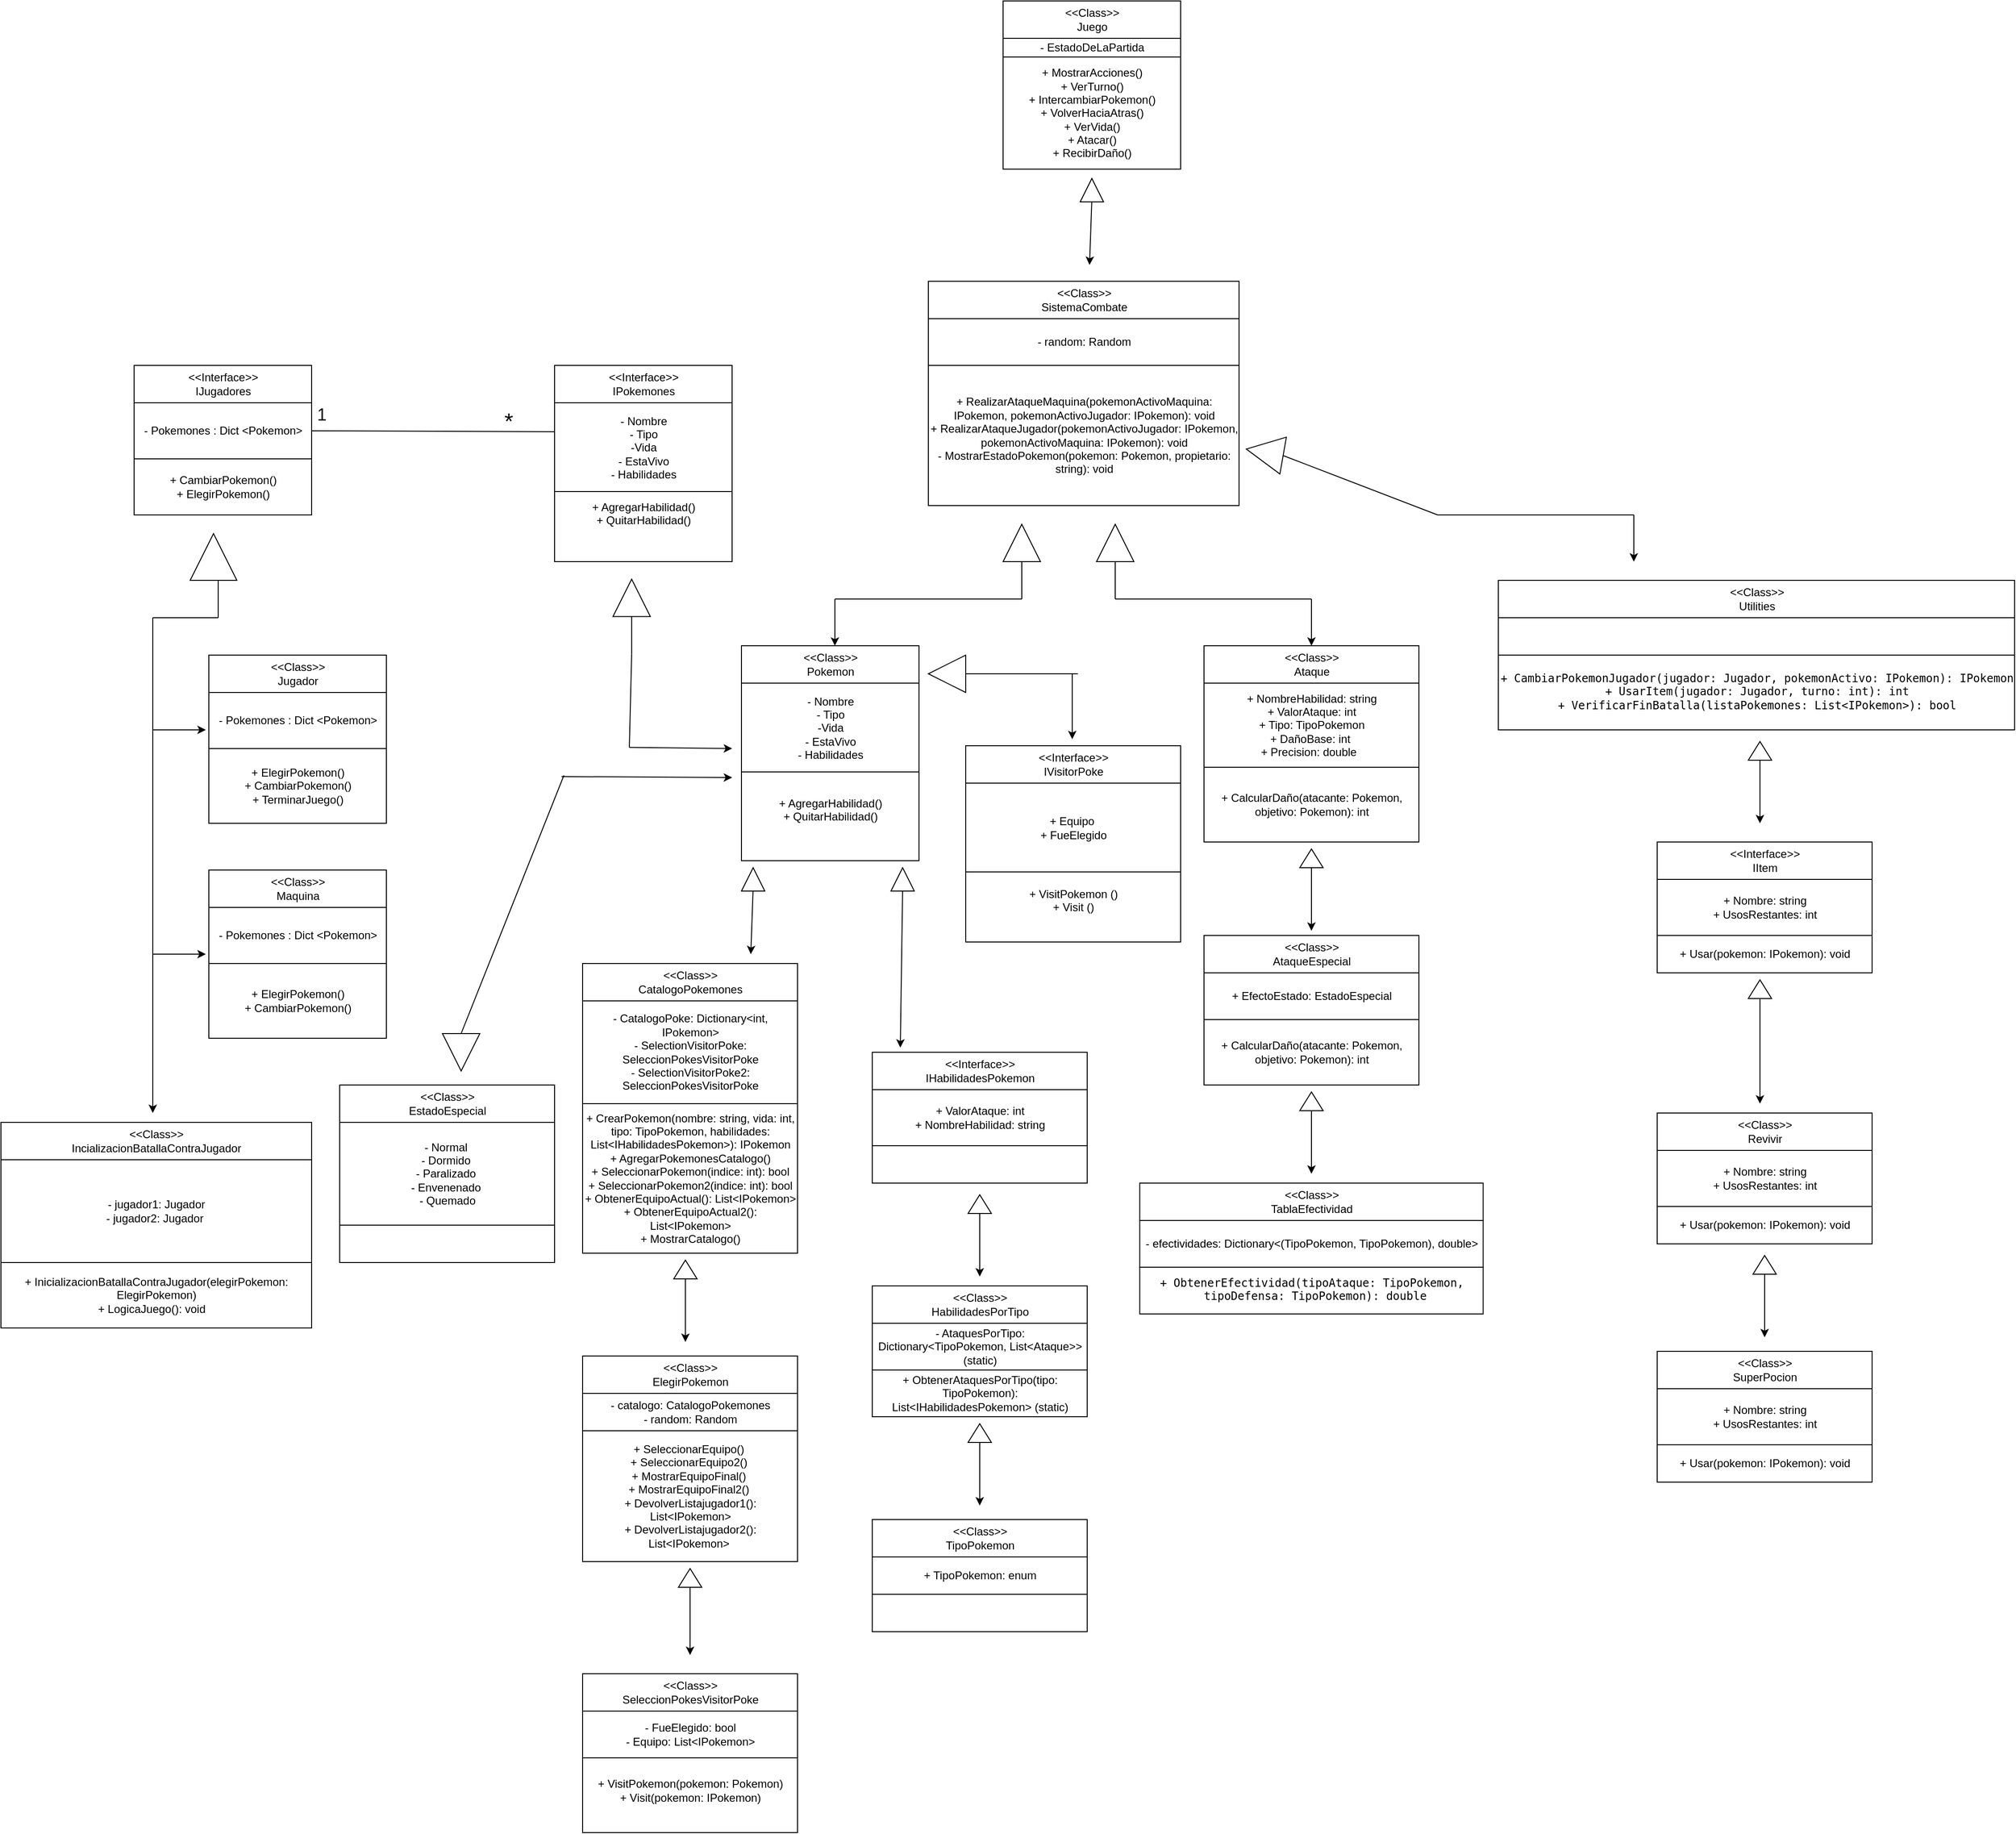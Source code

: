 <?xml version="1.0" encoding="UTF-8"?>
<mxfile version="24.9.1">
  <diagram name="Page-1" id="Z7EWYf9uJWAN5CiDdRsq">
    <mxGraphModel dx="3000" dy="322" grid="1" gridSize="10" guides="1" tooltips="1" connect="1" arrows="1" fold="1" page="1" pageScale="1" pageWidth="827" pageHeight="1169" math="0" shadow="0">
      <root>
        <mxCell id="0" />
        <mxCell id="1" parent="0" />
        <mxCell id="RMd_fidbhna89zhfizsk-1" value="&amp;lt;&amp;lt;Interface&amp;gt;&amp;gt;&lt;div&gt;IJugadores&lt;/div&gt;" style="rounded=0;whiteSpace=wrap;html=1;" vertex="1" parent="1">
          <mxGeometry x="282.5" y="1680" width="190" height="40" as="geometry" />
        </mxCell>
        <mxCell id="RMd_fidbhna89zhfizsk-2" value="&lt;div&gt;&lt;span style=&quot;background-color: initial;&quot;&gt;&lt;br&gt;&lt;/span&gt;&lt;/div&gt;&lt;div&gt;&lt;span style=&quot;background-color: initial;&quot;&gt;&lt;br&gt;&lt;/span&gt;&lt;/div&gt;&lt;div&gt;&lt;span style=&quot;background-color: initial;&quot;&gt;+ CambiarPokemon()&lt;/span&gt;&lt;br&gt;&lt;/div&gt;&lt;div&gt;&lt;div&gt;+ ElegirPokemon()&lt;/div&gt;&lt;/div&gt;&lt;div&gt;&lt;div&gt;&lt;br&gt;&lt;/div&gt;&lt;/div&gt;&lt;div&gt;&lt;br&gt;&lt;/div&gt;" style="rounded=0;whiteSpace=wrap;html=1;" vertex="1" parent="1">
          <mxGeometry x="282.5" y="1780" width="190" height="60" as="geometry" />
        </mxCell>
        <mxCell id="RMd_fidbhna89zhfizsk-3" value="- Pokemones : Dict &amp;lt;Pokemon&amp;gt;" style="rounded=0;whiteSpace=wrap;html=1;" vertex="1" parent="1">
          <mxGeometry x="282.5" y="1720" width="190" height="60" as="geometry" />
        </mxCell>
        <mxCell id="RMd_fidbhna89zhfizsk-4" value="&amp;lt;&amp;lt;Class&amp;gt;&amp;gt;&lt;div&gt;Jugador&lt;/div&gt;" style="rounded=0;whiteSpace=wrap;html=1;" vertex="1" parent="1">
          <mxGeometry x="362.5" y="1990" width="190" height="40" as="geometry" />
        </mxCell>
        <mxCell id="RMd_fidbhna89zhfizsk-5" value="&lt;div&gt;+ ElegirPokemon()&lt;/div&gt;&lt;div&gt;+ CambiarPokemon()&lt;/div&gt;&lt;div&gt;&lt;span style=&quot;background-color: initial;&quot;&gt;+ TerminarJuego()&lt;/span&gt;&lt;br&gt;&lt;/div&gt;" style="rounded=0;whiteSpace=wrap;html=1;" vertex="1" parent="1">
          <mxGeometry x="362.5" y="2090" width="190" height="80" as="geometry" />
        </mxCell>
        <mxCell id="RMd_fidbhna89zhfizsk-6" value="- Pokemones : Dict &amp;lt;Pokemon&amp;gt;" style="rounded=0;whiteSpace=wrap;html=1;" vertex="1" parent="1">
          <mxGeometry x="362.5" y="2030" width="190" height="60" as="geometry" />
        </mxCell>
        <mxCell id="RMd_fidbhna89zhfizsk-7" value="&amp;lt;&amp;lt;Class&amp;gt;&amp;gt;&lt;div&gt;Maquina&lt;/div&gt;" style="rounded=0;whiteSpace=wrap;html=1;" vertex="1" parent="1">
          <mxGeometry x="362.5" y="2220" width="190" height="40" as="geometry" />
        </mxCell>
        <mxCell id="RMd_fidbhna89zhfizsk-8" value="&lt;div&gt;+ ElegirPokemon()&lt;/div&gt;&lt;div&gt;+ CambiarPokemon()&lt;/div&gt;" style="rounded=0;whiteSpace=wrap;html=1;" vertex="1" parent="1">
          <mxGeometry x="362.5" y="2320" width="190" height="80" as="geometry" />
        </mxCell>
        <mxCell id="RMd_fidbhna89zhfizsk-9" value="- Pokemones : Dict &amp;lt;Pokemon&amp;gt;" style="rounded=0;whiteSpace=wrap;html=1;" vertex="1" parent="1">
          <mxGeometry x="362.5" y="2260" width="190" height="60" as="geometry" />
        </mxCell>
        <mxCell id="RMd_fidbhna89zhfizsk-10" value="" style="triangle;whiteSpace=wrap;html=1;rotation=-90;" vertex="1" parent="1">
          <mxGeometry x="342.5" y="1860" width="50" height="50" as="geometry" />
        </mxCell>
        <mxCell id="RMd_fidbhna89zhfizsk-11" value="" style="endArrow=none;html=1;rounded=0;" edge="1" parent="1">
          <mxGeometry width="50" height="50" relative="1" as="geometry">
            <mxPoint x="372.5" y="1950" as="sourcePoint" />
            <mxPoint x="372.5" y="1910" as="targetPoint" />
          </mxGeometry>
        </mxCell>
        <mxCell id="RMd_fidbhna89zhfizsk-12" value="" style="endArrow=none;html=1;rounded=0;" edge="1" parent="1">
          <mxGeometry width="50" height="50" relative="1" as="geometry">
            <mxPoint x="302.5" y="1950" as="sourcePoint" />
            <mxPoint x="372.5" y="1950" as="targetPoint" />
          </mxGeometry>
        </mxCell>
        <mxCell id="RMd_fidbhna89zhfizsk-13" value="" style="endArrow=none;html=1;rounded=0;" edge="1" parent="1">
          <mxGeometry width="50" height="50" relative="1" as="geometry">
            <mxPoint x="302.5" y="2470" as="sourcePoint" />
            <mxPoint x="302.5" y="1950" as="targetPoint" />
          </mxGeometry>
        </mxCell>
        <mxCell id="RMd_fidbhna89zhfizsk-14" value="" style="endArrow=classic;html=1;rounded=0;entryX=-0.017;entryY=0.89;entryDx=0;entryDy=0;entryPerimeter=0;" edge="1" parent="1">
          <mxGeometry width="50" height="50" relative="1" as="geometry">
            <mxPoint x="302.5" y="2310" as="sourcePoint" />
            <mxPoint x="359.27" y="2310" as="targetPoint" />
          </mxGeometry>
        </mxCell>
        <mxCell id="RMd_fidbhna89zhfizsk-15" value="" style="endArrow=classic;html=1;rounded=0;entryX=-0.017;entryY=0.89;entryDx=0;entryDy=0;entryPerimeter=0;" edge="1" parent="1">
          <mxGeometry width="50" height="50" relative="1" as="geometry">
            <mxPoint x="302.5" y="2070" as="sourcePoint" />
            <mxPoint x="359.27" y="2070" as="targetPoint" />
          </mxGeometry>
        </mxCell>
        <mxCell id="RMd_fidbhna89zhfizsk-16" style="edgeStyle=orthogonalEdgeStyle;rounded=0;orthogonalLoop=1;jettySize=auto;html=1;exitX=0.5;exitY=1;exitDx=0;exitDy=0;" edge="1" parent="1" source="RMd_fidbhna89zhfizsk-2" target="RMd_fidbhna89zhfizsk-2">
          <mxGeometry relative="1" as="geometry" />
        </mxCell>
        <mxCell id="RMd_fidbhna89zhfizsk-17" value="&amp;lt;&amp;lt;Interface&amp;gt;&amp;gt;&lt;div&gt;IPokemones&lt;/div&gt;" style="rounded=0;whiteSpace=wrap;html=1;" vertex="1" parent="1">
          <mxGeometry x="732.5" y="1680" width="190" height="40" as="geometry" />
        </mxCell>
        <mxCell id="RMd_fidbhna89zhfizsk-18" value="&lt;div&gt;+ AgregarHabilidad()&lt;/div&gt;&lt;div&gt;+ QuitarHabilidad()&lt;/div&gt;&lt;div&gt;&lt;br&gt;&lt;/div&gt;&lt;div&gt;&lt;br&gt;&lt;/div&gt;" style="rounded=0;whiteSpace=wrap;html=1;" vertex="1" parent="1">
          <mxGeometry x="732.5" y="1815" width="190" height="75" as="geometry" />
        </mxCell>
        <mxCell id="RMd_fidbhna89zhfizsk-19" value="- Nombre&lt;div&gt;- Tipo&lt;/div&gt;&lt;div&gt;-Vida&lt;/div&gt;&lt;div&gt;- EstaVivo&lt;/div&gt;&lt;div&gt;- Habilidades&lt;/div&gt;" style="rounded=0;whiteSpace=wrap;html=1;" vertex="1" parent="1">
          <mxGeometry x="732.5" y="1720" width="190" height="95" as="geometry" />
        </mxCell>
        <mxCell id="RMd_fidbhna89zhfizsk-21" value="" style="endArrow=none;html=1;rounded=0;exitX=1;exitY=0.5;exitDx=0;exitDy=0;entryX=0;entryY=0.326;entryDx=0;entryDy=0;entryPerimeter=0;" edge="1" parent="1" source="RMd_fidbhna89zhfizsk-3" target="RMd_fidbhna89zhfizsk-19">
          <mxGeometry width="50" height="50" relative="1" as="geometry">
            <mxPoint x="492.5" y="1749.5" as="sourcePoint" />
            <mxPoint x="692.5" y="1749.5" as="targetPoint" />
          </mxGeometry>
        </mxCell>
        <mxCell id="RMd_fidbhna89zhfizsk-22" value="&lt;font style=&quot;font-size: 18px;&quot;&gt;1&lt;/font&gt;" style="text;html=1;align=center;verticalAlign=middle;resizable=0;points=[];autosize=1;strokeColor=none;fillColor=none;" vertex="1" parent="1">
          <mxGeometry x="467.5" y="1713" width="30" height="40" as="geometry" />
        </mxCell>
        <mxCell id="RMd_fidbhna89zhfizsk-23" value="&lt;font style=&quot;font-size: 24px;&quot;&gt;*&lt;/font&gt;" style="text;html=1;align=center;verticalAlign=middle;resizable=0;points=[];autosize=1;strokeColor=none;fillColor=none;" vertex="1" parent="1">
          <mxGeometry x="667.5" y="1720" width="30" height="40" as="geometry" />
        </mxCell>
        <mxCell id="RMd_fidbhna89zhfizsk-29" value="&amp;lt;&amp;lt;Class&amp;gt;&amp;gt;&lt;div&gt;Pokemon&lt;/div&gt;" style="rounded=0;whiteSpace=wrap;html=1;" vertex="1" parent="1">
          <mxGeometry x="932.5" y="1980" width="190" height="40" as="geometry" />
        </mxCell>
        <mxCell id="RMd_fidbhna89zhfizsk-30" value="&lt;div&gt;+ AgregarHabilidad()&lt;/div&gt;&lt;div&gt;+ QuitarHabilidad()&lt;/div&gt;&lt;div&gt;&lt;br&gt;&lt;/div&gt;" style="rounded=0;whiteSpace=wrap;html=1;" vertex="1" parent="1">
          <mxGeometry x="932.5" y="2115" width="190" height="95" as="geometry" />
        </mxCell>
        <mxCell id="RMd_fidbhna89zhfizsk-31" value="- Nombre&lt;div&gt;- Tipo&lt;/div&gt;&lt;div&gt;-Vida&lt;/div&gt;&lt;div&gt;- EstaVivo&lt;/div&gt;&lt;div&gt;- Habilidades&lt;/div&gt;" style="rounded=0;whiteSpace=wrap;html=1;" vertex="1" parent="1">
          <mxGeometry x="932.5" y="2020" width="190" height="95" as="geometry" />
        </mxCell>
        <mxCell id="RMd_fidbhna89zhfizsk-32" style="edgeStyle=orthogonalEdgeStyle;rounded=0;orthogonalLoop=1;jettySize=auto;html=1;exitX=0.5;exitY=1;exitDx=0;exitDy=0;" edge="1" parent="1" source="RMd_fidbhna89zhfizsk-30" target="RMd_fidbhna89zhfizsk-30">
          <mxGeometry relative="1" as="geometry" />
        </mxCell>
        <mxCell id="RMd_fidbhna89zhfizsk-34" value="&amp;lt;&amp;lt;Interface&amp;gt;&amp;gt;&lt;div&gt;IVisitorPoke&lt;/div&gt;" style="rounded=0;whiteSpace=wrap;html=1;" vertex="1" parent="1">
          <mxGeometry x="1172.5" y="2087" width="230" height="40" as="geometry" />
        </mxCell>
        <mxCell id="RMd_fidbhna89zhfizsk-35" value="&lt;div&gt;&lt;span style=&quot;background-color: initial;&quot;&gt;+ VisitPokemon ()&lt;/span&gt;&lt;/div&gt;&lt;div&gt;+ Visit ()&lt;/div&gt;&lt;div&gt;&lt;br&gt;&lt;/div&gt;" style="rounded=0;whiteSpace=wrap;html=1;" vertex="1" parent="1">
          <mxGeometry x="1172.5" y="2222" width="230" height="75" as="geometry" />
        </mxCell>
        <mxCell id="RMd_fidbhna89zhfizsk-36" value="&lt;span class=&quot;hljs-addition&quot;&gt;+ Equipo&lt;/span&gt;&amp;nbsp;&lt;div&gt;&lt;span class=&quot;hljs-addition&quot;&gt;+ FueElegido&lt;/span&gt;&lt;/div&gt;" style="rounded=0;whiteSpace=wrap;html=1;" vertex="1" parent="1">
          <mxGeometry x="1172.5" y="2127" width="230" height="95" as="geometry" />
        </mxCell>
        <mxCell id="RMd_fidbhna89zhfizsk-37" style="edgeStyle=orthogonalEdgeStyle;rounded=0;orthogonalLoop=1;jettySize=auto;html=1;exitX=0.5;exitY=1;exitDx=0;exitDy=0;" edge="1" parent="1" source="RMd_fidbhna89zhfizsk-35" target="RMd_fidbhna89zhfizsk-35">
          <mxGeometry relative="1" as="geometry" />
        </mxCell>
        <mxCell id="RMd_fidbhna89zhfizsk-38" value="&amp;lt;&amp;lt;Class&amp;gt;&amp;gt;&lt;div&gt;Juego&lt;/div&gt;" style="rounded=0;whiteSpace=wrap;html=1;" vertex="1" parent="1">
          <mxGeometry x="1212.5" y="1290" width="190" height="40" as="geometry" />
        </mxCell>
        <mxCell id="RMd_fidbhna89zhfizsk-39" value="&lt;div&gt;&lt;br&gt;&lt;/div&gt;&lt;div&gt;&lt;span style=&quot;background-color: initial;&quot;&gt;&lt;br&gt;&lt;/span&gt;&lt;/div&gt;&lt;div&gt;&lt;span style=&quot;background-color: initial;&quot;&gt;+ MostrarAcciones()&lt;/span&gt;&lt;br&gt;&lt;/div&gt;&lt;div&gt;+ VerTurno()&lt;/div&gt;&lt;div&gt;+ IntercambiarPokemon()&lt;/div&gt;&lt;div&gt;+ VolverHaciaAtras()&lt;/div&gt;&lt;div&gt;&lt;div&gt;+ VerVida()&lt;/div&gt;&lt;div&gt;+ Atacar()&lt;/div&gt;&lt;div&gt;+ RecibirDaño()&lt;/div&gt;&lt;/div&gt;&lt;div&gt;&lt;br&gt;&lt;/div&gt;&lt;div&gt;&lt;br&gt;&lt;/div&gt;" style="rounded=0;whiteSpace=wrap;html=1;" vertex="1" parent="1">
          <mxGeometry x="1212.5" y="1350" width="190" height="120" as="geometry" />
        </mxCell>
        <mxCell id="RMd_fidbhna89zhfizsk-40" value="- EstadoDeLaPartida" style="rounded=0;whiteSpace=wrap;html=1;" vertex="1" parent="1">
          <mxGeometry x="1212.5" y="1330" width="190" height="20" as="geometry" />
        </mxCell>
        <mxCell id="RMd_fidbhna89zhfizsk-42" value="&amp;lt;&amp;lt;Class&amp;gt;&amp;gt;&lt;div&gt;Ataque&lt;/div&gt;" style="rounded=0;whiteSpace=wrap;html=1;" vertex="1" parent="1">
          <mxGeometry x="1427.5" y="1980" width="230" height="40" as="geometry" />
        </mxCell>
        <mxCell id="RMd_fidbhna89zhfizsk-43" value="+ CalcularDaño(atacante: Pokemon, objetivo: Pokemon): int" style="rounded=0;whiteSpace=wrap;html=1;" vertex="1" parent="1">
          <mxGeometry x="1427.5" y="2110" width="230" height="80" as="geometry" />
        </mxCell>
        <mxCell id="RMd_fidbhna89zhfizsk-44" value="&lt;div&gt;+ NombreHabilidad: string&lt;/div&gt;&lt;div&gt;+ ValorAtaque: int&lt;/div&gt;&lt;div&gt;+ Tipo: TipoPokemon&lt;/div&gt;&lt;div&gt;+ DañoBase: int&amp;nbsp;&lt;/div&gt;&lt;div&gt;+ Precision: double&lt;span style=&quot;background-color: initial;&quot;&gt;&amp;nbsp;&amp;nbsp;&lt;/span&gt;&lt;/div&gt;" style="rounded=0;whiteSpace=wrap;html=1;" vertex="1" parent="1">
          <mxGeometry x="1427.5" y="2020" width="230" height="90" as="geometry" />
        </mxCell>
        <mxCell id="RMd_fidbhna89zhfizsk-45" value="&amp;lt;&amp;lt;Class&amp;gt;&amp;gt;&lt;div&gt;AtaqueEspecial&lt;/div&gt;" style="rounded=0;whiteSpace=wrap;html=1;" vertex="1" parent="1">
          <mxGeometry x="1427.5" y="2290" width="230" height="40" as="geometry" />
        </mxCell>
        <mxCell id="RMd_fidbhna89zhfizsk-46" value="+ CalcularDaño(atacante: Pokemon, objetivo: Pokemon): int" style="rounded=0;whiteSpace=wrap;html=1;" vertex="1" parent="1">
          <mxGeometry x="1427.5" y="2380" width="230" height="70" as="geometry" />
        </mxCell>
        <mxCell id="RMd_fidbhna89zhfizsk-47" value="+ EfectoEstado: EstadoEspecial" style="rounded=0;whiteSpace=wrap;html=1;" vertex="1" parent="1">
          <mxGeometry x="1427.5" y="2330" width="230" height="50" as="geometry" />
        </mxCell>
        <mxCell id="RMd_fidbhna89zhfizsk-48" value="&amp;lt;&amp;lt;Class&amp;gt;&amp;gt;&lt;div&gt;EstadoEspecial&lt;/div&gt;" style="rounded=0;whiteSpace=wrap;html=1;" vertex="1" parent="1">
          <mxGeometry x="502.5" y="2450" width="230" height="40" as="geometry" />
        </mxCell>
        <mxCell id="RMd_fidbhna89zhfizsk-49" value="" style="rounded=0;whiteSpace=wrap;html=1;" vertex="1" parent="1">
          <mxGeometry x="502.5" y="2600" width="230" height="40" as="geometry" />
        </mxCell>
        <mxCell id="RMd_fidbhna89zhfizsk-50" value="&lt;span class=&quot;hljs-deletion&quot;&gt;- Normal&lt;/span&gt;&amp;nbsp;&lt;div&gt;&lt;span class=&quot;hljs-deletion&quot;&gt;- Dormido&lt;/span&gt;&amp;nbsp;&lt;/div&gt;&lt;div&gt;&lt;span class=&quot;hljs-deletion&quot;&gt;- Paralizado&lt;/span&gt;&amp;nbsp;&lt;/div&gt;&lt;div&gt;&lt;span class=&quot;hljs-deletion&quot;&gt;- Envenenado&lt;/span&gt;&amp;nbsp;&lt;/div&gt;&lt;div&gt;&lt;span class=&quot;hljs-deletion&quot;&gt;- Quemado&lt;/span&gt;&lt;/div&gt;" style="rounded=0;whiteSpace=wrap;html=1;" vertex="1" parent="1">
          <mxGeometry x="502.5" y="2490" width="230" height="110" as="geometry" />
        </mxCell>
        <mxCell id="RMd_fidbhna89zhfizsk-51" value="&amp;lt;&amp;lt;Class&amp;gt;&amp;gt;&lt;div&gt;IncializacionBatallaContraJugador&lt;/div&gt;" style="rounded=0;whiteSpace=wrap;html=1;" vertex="1" parent="1">
          <mxGeometry x="140" y="2490" width="332.5" height="40" as="geometry" />
        </mxCell>
        <mxCell id="RMd_fidbhna89zhfizsk-52" value="+ InicializacionBatallaContraJugador(elegirPokemon: ElegirPokemon)&lt;div&gt;+ LogicaJuego(): void&amp;nbsp; &amp;nbsp;&lt;/div&gt;" style="rounded=0;whiteSpace=wrap;html=1;" vertex="1" parent="1">
          <mxGeometry x="140" y="2640" width="332.5" height="70" as="geometry" />
        </mxCell>
        <mxCell id="RMd_fidbhna89zhfizsk-53" value=" - jugador1: Jugador  &lt;div&gt;&amp;nbsp;- jugador2: Jugador&amp;nbsp;&amp;nbsp;&lt;/div&gt;" style="rounded=0;whiteSpace=wrap;html=1;" vertex="1" parent="1">
          <mxGeometry x="140" y="2530" width="332.5" height="110" as="geometry" />
        </mxCell>
        <mxCell id="RMd_fidbhna89zhfizsk-54" value="&amp;lt;&amp;lt;Class&amp;gt;&amp;gt;&lt;div&gt;SistemaCombate&lt;/div&gt;" style="rounded=0;whiteSpace=wrap;html=1;" vertex="1" parent="1">
          <mxGeometry x="1132.5" y="1590" width="332.5" height="40" as="geometry" />
        </mxCell>
        <mxCell id="RMd_fidbhna89zhfizsk-55" value="+ RealizarAtaqueMaquina(pokemonActivoMaquina: IPokemon, pokemonActivoJugador: IPokemon): void&lt;div&gt;+ RealizarAtaqueJugador(pokemonActivoJugador: IPokemon, pokemonActivoMaquina: IPokemon): void&lt;/div&gt;&lt;div&gt;- MostrarEstadoPokemon(pokemon: Pokemon, propietario: string): void&lt;/div&gt;" style="rounded=0;whiteSpace=wrap;html=1;" vertex="1" parent="1">
          <mxGeometry x="1132.5" y="1680" width="332.5" height="150" as="geometry" />
        </mxCell>
        <mxCell id="RMd_fidbhna89zhfizsk-56" value="- random: Random " style="rounded=0;whiteSpace=wrap;html=1;" vertex="1" parent="1">
          <mxGeometry x="1132.5" y="1630" width="332.5" height="50" as="geometry" />
        </mxCell>
        <mxCell id="RMd_fidbhna89zhfizsk-57" value="&amp;lt;&amp;lt;Class&amp;gt;&amp;gt;&lt;div&gt;TablaEfectividad&lt;/div&gt;" style="rounded=0;whiteSpace=wrap;html=1;" vertex="1" parent="1">
          <mxGeometry x="1358.75" y="2555" width="367.5" height="40" as="geometry" />
        </mxCell>
        <mxCell id="RMd_fidbhna89zhfizsk-58" value="&lt;pre class=&quot;!overflow-visible&quot;&gt;&lt;div class=&quot;contain-inline-size rounded-md border-[0.5px] border-token-border-medium relative bg-token-sidebar-surface-primary dark:bg-gray-950&quot;&gt;&lt;div dir=&quot;ltr&quot; class=&quot;overflow-y-auto p-4&quot;&gt;&lt;code class=&quot;!whitespace-pre hljs language-diff&quot;&gt;&lt;span class=&quot;hljs-addition&quot;&gt;+ ObtenerEfectividad(tipoAtaque: TipoPokemon,&lt;/span&gt;&lt;/code&gt;&lt;/div&gt;&lt;div dir=&quot;ltr&quot; class=&quot;overflow-y-auto p-4&quot;&gt;&lt;code class=&quot;!whitespace-pre hljs language-diff&quot;&gt;&lt;span class=&quot;hljs-addition&quot;&gt; tipoDefensa: TipoPokemon): double&lt;/span&gt;&lt;br&gt;&lt;/code&gt;&lt;/div&gt;&lt;/div&gt;&lt;/pre&gt;&lt;h3&gt;&lt;/h3&gt;" style="rounded=0;whiteSpace=wrap;html=1;" vertex="1" parent="1">
          <mxGeometry x="1358.75" y="2645" width="367.5" height="50" as="geometry" />
        </mxCell>
        <mxCell id="RMd_fidbhna89zhfizsk-59" value="&lt;span class=&quot;hljs-deletion&quot;&gt;- efectividades: Dictionary&amp;lt;(TipoPokemon, TipoPokemon), double&amp;gt;&lt;/span&gt;" style="rounded=0;whiteSpace=wrap;html=1;" vertex="1" parent="1">
          <mxGeometry x="1358.75" y="2595" width="367.5" height="50" as="geometry" />
        </mxCell>
        <mxCell id="RMd_fidbhna89zhfizsk-60" value="&amp;lt;&amp;lt;Class&amp;gt;&amp;gt;&lt;div&gt;Utilities&lt;/div&gt;" style="rounded=0;whiteSpace=wrap;html=1;" vertex="1" parent="1">
          <mxGeometry x="1742.5" y="1910" width="552.5" height="40" as="geometry" />
        </mxCell>
        <mxCell id="RMd_fidbhna89zhfizsk-61" value="&lt;pre class=&quot;!overflow-visible&quot;&gt;&lt;div class=&quot;contain-inline-size rounded-md border-[0.5px] border-token-border-medium relative bg-token-sidebar-surface-primary dark:bg-gray-950&quot;&gt;&lt;div dir=&quot;ltr&quot; class=&quot;overflow-y-auto p-4&quot;&gt;+ CambiarPokemonJugador(jugador: Jugador, pokemonActivo: IPokemon): IPokemon&lt;/div&gt;&lt;div dir=&quot;ltr&quot; class=&quot;overflow-y-auto p-4&quot;&gt;+ UsarItem(jugador: Jugador, turno: int): int&lt;/div&gt;&lt;div dir=&quot;ltr&quot; class=&quot;overflow-y-auto p-4&quot;&gt;+ VerificarFinBatalla(listaPokemones: List&amp;lt;IPokemon&amp;gt;): bool&lt;/div&gt;&lt;/div&gt;&lt;/pre&gt;&lt;h3&gt;&lt;/h3&gt;" style="rounded=0;whiteSpace=wrap;html=1;" vertex="1" parent="1">
          <mxGeometry x="1742.5" y="1990" width="552.5" height="80" as="geometry" />
        </mxCell>
        <mxCell id="RMd_fidbhna89zhfizsk-62" value="" style="rounded=0;whiteSpace=wrap;html=1;" vertex="1" parent="1">
          <mxGeometry x="1742.5" y="1950" width="552.5" height="40" as="geometry" />
        </mxCell>
        <mxCell id="RMd_fidbhna89zhfizsk-64" value="&amp;lt;&amp;lt;Interface&amp;gt;&amp;gt;&lt;div&gt;IItem&lt;/div&gt;" style="rounded=0;whiteSpace=wrap;html=1;" vertex="1" parent="1">
          <mxGeometry x="1912.5" y="2190" width="230" height="40" as="geometry" />
        </mxCell>
        <mxCell id="RMd_fidbhna89zhfizsk-65" value="+ Usar(pokemon: IPokemon): void" style="rounded=0;whiteSpace=wrap;html=1;" vertex="1" parent="1">
          <mxGeometry x="1912.5" y="2290" width="230" height="40" as="geometry" />
        </mxCell>
        <mxCell id="RMd_fidbhna89zhfizsk-66" value="&lt;div&gt;&lt;span class=&quot;hljs-addition&quot;&gt;+ Nombre: string&lt;/span&gt;&lt;/div&gt;&lt;div&gt;&lt;span class=&quot;hljs-addition&quot;&gt;+ UsosRestantes: int&lt;/span&gt;&lt;/div&gt;" style="rounded=0;whiteSpace=wrap;html=1;" vertex="1" parent="1">
          <mxGeometry x="1912.5" y="2230" width="230" height="60" as="geometry" />
        </mxCell>
        <mxCell id="RMd_fidbhna89zhfizsk-67" value="&amp;lt;&amp;lt;Class&amp;gt;&amp;gt;&lt;div&gt;Revivir&lt;/div&gt;" style="rounded=0;whiteSpace=wrap;html=1;" vertex="1" parent="1">
          <mxGeometry x="1912.5" y="2480" width="230" height="40" as="geometry" />
        </mxCell>
        <mxCell id="RMd_fidbhna89zhfizsk-68" value="+ Usar(pokemon: IPokemon): void" style="rounded=0;whiteSpace=wrap;html=1;" vertex="1" parent="1">
          <mxGeometry x="1912.5" y="2580" width="230" height="40" as="geometry" />
        </mxCell>
        <mxCell id="RMd_fidbhna89zhfizsk-69" value="&lt;div&gt;&lt;span class=&quot;hljs-addition&quot;&gt;+ Nombre: string&lt;/span&gt;&lt;/div&gt;&lt;div&gt;&lt;span class=&quot;hljs-addition&quot;&gt;+ UsosRestantes: int&lt;/span&gt;&lt;/div&gt;" style="rounded=0;whiteSpace=wrap;html=1;" vertex="1" parent="1">
          <mxGeometry x="1912.5" y="2520" width="230" height="60" as="geometry" />
        </mxCell>
        <mxCell id="RMd_fidbhna89zhfizsk-70" value="&amp;lt;&amp;lt;Class&amp;gt;&amp;gt;&lt;div&gt;SuperPocion&lt;br/&gt;&lt;/div&gt;" style="rounded=0;whiteSpace=wrap;html=1;" vertex="1" parent="1">
          <mxGeometry x="1912.5" y="2735" width="230" height="40" as="geometry" />
        </mxCell>
        <mxCell id="RMd_fidbhna89zhfizsk-71" value="+ Usar(pokemon: IPokemon): void" style="rounded=0;whiteSpace=wrap;html=1;" vertex="1" parent="1">
          <mxGeometry x="1912.5" y="2835" width="230" height="40" as="geometry" />
        </mxCell>
        <mxCell id="RMd_fidbhna89zhfizsk-72" value="&lt;div&gt;&lt;span class=&quot;hljs-addition&quot;&gt;+ Nombre: string&lt;/span&gt;&lt;/div&gt;&lt;div&gt;&lt;span class=&quot;hljs-addition&quot;&gt;+ UsosRestantes: int&lt;/span&gt;&lt;/div&gt;" style="rounded=0;whiteSpace=wrap;html=1;" vertex="1" parent="1">
          <mxGeometry x="1912.5" y="2775" width="230" height="60" as="geometry" />
        </mxCell>
        <mxCell id="RMd_fidbhna89zhfizsk-74" value="&amp;lt;&amp;lt;Interface&amp;gt;&amp;gt;&lt;div&gt;IHabilidadesPokemon&lt;/div&gt;" style="rounded=0;whiteSpace=wrap;html=1;" vertex="1" parent="1">
          <mxGeometry x="1072.5" y="2415" width="230" height="40" as="geometry" />
        </mxCell>
        <mxCell id="RMd_fidbhna89zhfizsk-75" value="" style="rounded=0;whiteSpace=wrap;html=1;" vertex="1" parent="1">
          <mxGeometry x="1072.5" y="2515" width="230" height="40" as="geometry" />
        </mxCell>
        <mxCell id="RMd_fidbhna89zhfizsk-76" value="&lt;div&gt;&lt;span class=&quot;hljs-addition&quot;&gt;+ ValorAtaque: int&lt;/span&gt;&lt;/div&gt;&lt;div&gt;&lt;span class=&quot;hljs-addition&quot;&gt;+ NombreHabilidad: string &lt;/span&gt;&lt;/div&gt;" style="rounded=0;whiteSpace=wrap;html=1;" vertex="1" parent="1">
          <mxGeometry x="1072.5" y="2455" width="230" height="60" as="geometry" />
        </mxCell>
        <mxCell id="RMd_fidbhna89zhfizsk-77" value="&amp;lt;&amp;lt;Class&amp;gt;&amp;gt;&lt;div&gt;HabilidadesPorTipo&lt;/div&gt;" style="rounded=0;whiteSpace=wrap;html=1;" vertex="1" parent="1">
          <mxGeometry x="1072.5" y="2665" width="230" height="40" as="geometry" />
        </mxCell>
        <mxCell id="RMd_fidbhna89zhfizsk-78" value="+ ObtenerAtaquesPorTipo(tipo: TipoPokemon): List&amp;lt;IHabilidadesPokemon&amp;gt; (static)" style="rounded=0;whiteSpace=wrap;html=1;" vertex="1" parent="1">
          <mxGeometry x="1072.5" y="2755" width="230" height="50" as="geometry" />
        </mxCell>
        <mxCell id="RMd_fidbhna89zhfizsk-79" value="- AtaquesPorTipo: Dictionary&amp;lt;TipoPokemon, List&amp;lt;Ataque&amp;gt;&amp;gt; (static)" style="rounded=0;whiteSpace=wrap;html=1;" vertex="1" parent="1">
          <mxGeometry x="1072.5" y="2705" width="230" height="50" as="geometry" />
        </mxCell>
        <mxCell id="RMd_fidbhna89zhfizsk-81" value="&amp;lt;&amp;lt;Class&amp;gt;&amp;gt;&lt;div&gt;CatalogoPokemones&lt;/div&gt;" style="rounded=0;whiteSpace=wrap;html=1;" vertex="1" parent="1">
          <mxGeometry x="762.5" y="2320" width="230" height="40" as="geometry" />
        </mxCell>
        <mxCell id="RMd_fidbhna89zhfizsk-82" value="+ CrearPokemon(nombre: string, vida: int, tipo: TipoPokemon, habilidades: List&amp;lt;IHabilidadesPokemon&amp;gt;): IPokemon&lt;div&gt;+ AgregarPokemonesCatalogo()&lt;/div&gt;&lt;div&gt;+ SeleccionarPokemon(indice: int): bool&lt;/div&gt;&lt;div&gt;+ SeleccionarPokemon2(indice: int): bool&lt;/div&gt;&lt;div&gt;+ ObtenerEquipoActual(): List&amp;lt;IPokemon&amp;gt;&lt;/div&gt;&lt;div&gt;+ ObtenerEquipoActual2(): List&amp;lt;IPokemon&amp;gt;&lt;/div&gt;&lt;div&gt;+ MostrarCatalogo()&lt;/div&gt;" style="rounded=0;whiteSpace=wrap;html=1;" vertex="1" parent="1">
          <mxGeometry x="762.5" y="2470" width="230" height="160" as="geometry" />
        </mxCell>
        <mxCell id="RMd_fidbhna89zhfizsk-83" value="&lt;div&gt;- CatalogoPoke: Dictionary&amp;lt;int, IPokemon&amp;gt;&lt;/div&gt;&lt;div&gt;- SelectionVisitorPoke: SeleccionPokesVisitorPoke&lt;/div&gt;&lt;div&gt;- SelectionVisitorPoke2: SeleccionPokesVisitorPoke&lt;/div&gt;" style="rounded=0;whiteSpace=wrap;html=1;" vertex="1" parent="1">
          <mxGeometry x="762.5" y="2360" width="230" height="110" as="geometry" />
        </mxCell>
        <mxCell id="RMd_fidbhna89zhfizsk-84" value="&amp;lt;&amp;lt;Class&amp;gt;&amp;gt;&lt;div&gt;ElegirPokemon&lt;/div&gt;" style="rounded=0;whiteSpace=wrap;html=1;" vertex="1" parent="1">
          <mxGeometry x="762.5" y="2740" width="230" height="40" as="geometry" />
        </mxCell>
        <mxCell id="RMd_fidbhna89zhfizsk-85" value="+ &lt;span class=&quot;hljs-built_in&quot;&gt;SeleccionarEquipo&lt;/span&gt;()&amp;nbsp;&lt;div&gt;+&amp;nbsp;&lt;span class=&quot;hljs-built_in&quot;&gt;SeleccionarEquipo2&lt;/span&gt;()&amp;nbsp;&lt;/div&gt;&lt;div&gt;&lt;div&gt;+ &lt;span class=&quot;hljs-built_in&quot;&gt;MostrarEquipoFinal&lt;/span&gt;()&amp;nbsp;&lt;/div&gt;&lt;div&gt;&lt;div&gt;+&amp;nbsp;&lt;span class=&quot;hljs-built_in&quot;&gt;MostrarEquipoFinal2&lt;/span&gt;()&amp;nbsp;&lt;/div&gt;&lt;/div&gt;&lt;div&gt;&lt;span style=&quot;background-color: initial;&quot;&gt;+ DevolverListajugador1(): List&amp;lt;IPokemon&amp;gt;&lt;/span&gt;&lt;/div&gt;&lt;div&gt;+ DevolverListajugador2(): List&amp;lt;IPokemon&amp;gt;&amp;nbsp;&lt;/div&gt;&lt;/div&gt;" style="rounded=0;whiteSpace=wrap;html=1;" vertex="1" parent="1">
          <mxGeometry x="762.5" y="2820" width="230" height="140" as="geometry" />
        </mxCell>
        <mxCell id="RMd_fidbhna89zhfizsk-86" value="&lt;div&gt;- catalogo: CatalogoPokemones&lt;/div&gt;&lt;div&gt;- random: Random&lt;/div&gt;" style="rounded=0;whiteSpace=wrap;html=1;" vertex="1" parent="1">
          <mxGeometry x="762.5" y="2780" width="230" height="40" as="geometry" />
        </mxCell>
        <mxCell id="RMd_fidbhna89zhfizsk-87" value="&amp;lt;&amp;lt;Class&amp;gt;&amp;gt;&lt;div&gt;SeleccionPokesVisitorPoke&lt;/div&gt;" style="rounded=0;whiteSpace=wrap;html=1;" vertex="1" parent="1">
          <mxGeometry x="762.5" y="3080" width="230" height="40" as="geometry" />
        </mxCell>
        <mxCell id="RMd_fidbhna89zhfizsk-88" value="&lt;div&gt;+ VisitPokemon(pokemon: Pokemon)&lt;/div&gt;&lt;div&gt;&lt;span style=&quot;background-color: initial;&quot;&gt;+ Visit(pokemon: IPokemon)&lt;/span&gt;&lt;/div&gt;" style="rounded=0;whiteSpace=wrap;html=1;" vertex="1" parent="1">
          <mxGeometry x="762.5" y="3160" width="230" height="90" as="geometry" />
        </mxCell>
        <mxCell id="RMd_fidbhna89zhfizsk-89" value="&lt;div&gt;- FueElegido: bool&lt;/div&gt;&lt;div&gt;- Equipo: List&amp;lt;IPokemon&amp;gt;&lt;/div&gt;" style="rounded=0;whiteSpace=wrap;html=1;" vertex="1" parent="1">
          <mxGeometry x="762.5" y="3120" width="230" height="50" as="geometry" />
        </mxCell>
        <mxCell id="RMd_fidbhna89zhfizsk-90" value="&amp;lt;&amp;lt;Class&amp;gt;&amp;gt;&lt;div&gt;TipoPokemon&lt;/div&gt;" style="rounded=0;whiteSpace=wrap;html=1;" vertex="1" parent="1">
          <mxGeometry x="1072.5" y="2915" width="230" height="40" as="geometry" />
        </mxCell>
        <mxCell id="RMd_fidbhna89zhfizsk-91" value="" style="rounded=0;whiteSpace=wrap;html=1;" vertex="1" parent="1">
          <mxGeometry x="1072.5" y="2995" width="230" height="40" as="geometry" />
        </mxCell>
        <mxCell id="RMd_fidbhna89zhfizsk-92" value="+ TipoPokemon: enum" style="rounded=0;whiteSpace=wrap;html=1;" vertex="1" parent="1">
          <mxGeometry x="1072.5" y="2955" width="230" height="40" as="geometry" />
        </mxCell>
        <mxCell id="RMd_fidbhna89zhfizsk-93" value="" style="endArrow=none;html=1;rounded=0;" edge="1" parent="1" source="RMd_fidbhna89zhfizsk-95">
          <mxGeometry width="50" height="50" relative="1" as="geometry">
            <mxPoint x="872.5" y="2710" as="sourcePoint" />
            <mxPoint x="872.5" y="2650" as="targetPoint" />
          </mxGeometry>
        </mxCell>
        <mxCell id="RMd_fidbhna89zhfizsk-94" value="" style="endArrow=classic;html=1;rounded=0;exitX=0.125;exitY=0.5;exitDx=0;exitDy=0;exitPerimeter=0;" edge="1" parent="1" source="RMd_fidbhna89zhfizsk-95">
          <mxGeometry width="50" height="50" relative="1" as="geometry">
            <mxPoint x="872.5" y="2685" as="sourcePoint" />
            <mxPoint x="872.5" y="2725" as="targetPoint" />
          </mxGeometry>
        </mxCell>
        <mxCell id="RMd_fidbhna89zhfizsk-95" value="" style="triangle;whiteSpace=wrap;html=1;rotation=-90;" vertex="1" parent="1">
          <mxGeometry x="862.5" y="2635" width="20" height="25" as="geometry" />
        </mxCell>
        <mxCell id="RMd_fidbhna89zhfizsk-96" value="" style="endArrow=none;html=1;rounded=0;" edge="1" parent="1" source="RMd_fidbhna89zhfizsk-98">
          <mxGeometry width="50" height="50" relative="1" as="geometry">
            <mxPoint x="877.5" y="3040" as="sourcePoint" />
            <mxPoint x="877.5" y="2980" as="targetPoint" />
          </mxGeometry>
        </mxCell>
        <mxCell id="RMd_fidbhna89zhfizsk-97" value="" style="endArrow=classic;html=1;rounded=0;exitX=0.125;exitY=0.5;exitDx=0;exitDy=0;exitPerimeter=0;" edge="1" parent="1" source="RMd_fidbhna89zhfizsk-98">
          <mxGeometry width="50" height="50" relative="1" as="geometry">
            <mxPoint x="877.5" y="3015" as="sourcePoint" />
            <mxPoint x="877.5" y="3060" as="targetPoint" />
          </mxGeometry>
        </mxCell>
        <mxCell id="RMd_fidbhna89zhfizsk-98" value="" style="triangle;whiteSpace=wrap;html=1;rotation=-90;" vertex="1" parent="1">
          <mxGeometry x="867.5" y="2965" width="20" height="25" as="geometry" />
        </mxCell>
        <mxCell id="RMd_fidbhna89zhfizsk-99" value="" style="endArrow=none;html=1;rounded=0;" edge="1" parent="1" source="RMd_fidbhna89zhfizsk-101">
          <mxGeometry width="50" height="50" relative="1" as="geometry">
            <mxPoint x="1187.5" y="2640" as="sourcePoint" />
            <mxPoint x="1187.5" y="2580" as="targetPoint" />
          </mxGeometry>
        </mxCell>
        <mxCell id="RMd_fidbhna89zhfizsk-100" value="" style="endArrow=classic;html=1;rounded=0;exitX=0.125;exitY=0.5;exitDx=0;exitDy=0;exitPerimeter=0;" edge="1" parent="1" source="RMd_fidbhna89zhfizsk-101">
          <mxGeometry width="50" height="50" relative="1" as="geometry">
            <mxPoint x="1187.5" y="2615" as="sourcePoint" />
            <mxPoint x="1187.5" y="2655" as="targetPoint" />
          </mxGeometry>
        </mxCell>
        <mxCell id="RMd_fidbhna89zhfizsk-101" value="" style="triangle;whiteSpace=wrap;html=1;rotation=-90;" vertex="1" parent="1">
          <mxGeometry x="1177.5" y="2565" width="20" height="25" as="geometry" />
        </mxCell>
        <mxCell id="RMd_fidbhna89zhfizsk-102" value="" style="endArrow=none;html=1;rounded=0;" edge="1" parent="1" source="RMd_fidbhna89zhfizsk-104">
          <mxGeometry width="50" height="50" relative="1" as="geometry">
            <mxPoint x="1187.5" y="2885" as="sourcePoint" />
            <mxPoint x="1187.5" y="2825" as="targetPoint" />
          </mxGeometry>
        </mxCell>
        <mxCell id="RMd_fidbhna89zhfizsk-103" value="" style="endArrow=classic;html=1;rounded=0;exitX=0.125;exitY=0.5;exitDx=0;exitDy=0;exitPerimeter=0;" edge="1" parent="1" source="RMd_fidbhna89zhfizsk-104">
          <mxGeometry width="50" height="50" relative="1" as="geometry">
            <mxPoint x="1187.5" y="2860" as="sourcePoint" />
            <mxPoint x="1187.5" y="2900" as="targetPoint" />
          </mxGeometry>
        </mxCell>
        <mxCell id="RMd_fidbhna89zhfizsk-104" value="" style="triangle;whiteSpace=wrap;html=1;rotation=-90;" vertex="1" parent="1">
          <mxGeometry x="1177.5" y="2810" width="20" height="25" as="geometry" />
        </mxCell>
        <mxCell id="RMd_fidbhna89zhfizsk-105" value="" style="endArrow=none;html=1;rounded=0;" edge="1" parent="1" source="RMd_fidbhna89zhfizsk-107">
          <mxGeometry width="50" height="50" relative="1" as="geometry">
            <mxPoint x="2027.5" y="2705" as="sourcePoint" />
            <mxPoint x="2027.5" y="2645" as="targetPoint" />
          </mxGeometry>
        </mxCell>
        <mxCell id="RMd_fidbhna89zhfizsk-106" value="" style="endArrow=classic;html=1;rounded=0;exitX=0.125;exitY=0.5;exitDx=0;exitDy=0;exitPerimeter=0;" edge="1" parent="1" source="RMd_fidbhna89zhfizsk-107">
          <mxGeometry width="50" height="50" relative="1" as="geometry">
            <mxPoint x="2027.5" y="2680" as="sourcePoint" />
            <mxPoint x="2027.5" y="2720" as="targetPoint" />
          </mxGeometry>
        </mxCell>
        <mxCell id="RMd_fidbhna89zhfizsk-107" value="" style="triangle;whiteSpace=wrap;html=1;rotation=-90;" vertex="1" parent="1">
          <mxGeometry x="2017.5" y="2630" width="20" height="25" as="geometry" />
        </mxCell>
        <mxCell id="RMd_fidbhna89zhfizsk-108" value="" style="endArrow=none;html=1;rounded=0;" edge="1" parent="1" source="RMd_fidbhna89zhfizsk-110">
          <mxGeometry width="50" height="50" relative="1" as="geometry">
            <mxPoint x="2022.5" y="2410" as="sourcePoint" />
            <mxPoint x="2022.5" y="2350" as="targetPoint" />
          </mxGeometry>
        </mxCell>
        <mxCell id="RMd_fidbhna89zhfizsk-109" value="" style="endArrow=classic;html=1;rounded=0;exitX=0.125;exitY=0.5;exitDx=0;exitDy=0;exitPerimeter=0;" edge="1" parent="1" source="RMd_fidbhna89zhfizsk-110">
          <mxGeometry width="50" height="50" relative="1" as="geometry">
            <mxPoint x="2022.5" y="2385" as="sourcePoint" />
            <mxPoint x="2022.5" y="2470" as="targetPoint" />
          </mxGeometry>
        </mxCell>
        <mxCell id="RMd_fidbhna89zhfizsk-110" value="" style="triangle;whiteSpace=wrap;html=1;rotation=-90;" vertex="1" parent="1">
          <mxGeometry x="2012.5" y="2335" width="20" height="25" as="geometry" />
        </mxCell>
        <mxCell id="RMd_fidbhna89zhfizsk-111" value="" style="endArrow=none;html=1;rounded=0;" edge="1" parent="1" source="RMd_fidbhna89zhfizsk-113">
          <mxGeometry width="50" height="50" relative="1" as="geometry">
            <mxPoint x="1542.5" y="2270" as="sourcePoint" />
            <mxPoint x="1542.5" y="2210" as="targetPoint" />
          </mxGeometry>
        </mxCell>
        <mxCell id="RMd_fidbhna89zhfizsk-112" value="" style="endArrow=classic;html=1;rounded=0;exitX=0.125;exitY=0.5;exitDx=0;exitDy=0;exitPerimeter=0;" edge="1" parent="1" source="RMd_fidbhna89zhfizsk-113">
          <mxGeometry width="50" height="50" relative="1" as="geometry">
            <mxPoint x="1542.5" y="2245" as="sourcePoint" />
            <mxPoint x="1542.5" y="2285" as="targetPoint" />
          </mxGeometry>
        </mxCell>
        <mxCell id="RMd_fidbhna89zhfizsk-113" value="" style="triangle;whiteSpace=wrap;html=1;rotation=-90;" vertex="1" parent="1">
          <mxGeometry x="1532.5" y="2195" width="20" height="25" as="geometry" />
        </mxCell>
        <mxCell id="RMd_fidbhna89zhfizsk-129" style="edgeStyle=orthogonalEdgeStyle;rounded=0;orthogonalLoop=1;jettySize=auto;html=1;exitX=0.5;exitY=1;exitDx=0;exitDy=0;" edge="1" parent="1">
          <mxGeometry relative="1" as="geometry">
            <mxPoint x="1267.5" y="1840" as="sourcePoint" />
            <mxPoint x="1267.5" y="1840" as="targetPoint" />
          </mxGeometry>
        </mxCell>
        <mxCell id="RMd_fidbhna89zhfizsk-130" value="" style="triangle;whiteSpace=wrap;html=1;rotation=-90;" vertex="1" parent="1">
          <mxGeometry x="1212.5" y="1850" width="40" height="40" as="geometry" />
        </mxCell>
        <mxCell id="RMd_fidbhna89zhfizsk-131" value="" style="endArrow=none;html=1;rounded=0;entryX=0;entryY=0.5;entryDx=0;entryDy=0;" edge="1" parent="1" target="RMd_fidbhna89zhfizsk-130">
          <mxGeometry width="50" height="50" relative="1" as="geometry">
            <mxPoint x="1232.5" y="1930" as="sourcePoint" />
            <mxPoint x="1232.5" y="1920" as="targetPoint" />
          </mxGeometry>
        </mxCell>
        <mxCell id="RMd_fidbhna89zhfizsk-132" value="" style="endArrow=none;html=1;rounded=0;" edge="1" parent="1">
          <mxGeometry width="50" height="50" relative="1" as="geometry">
            <mxPoint x="1032.5" y="1930" as="sourcePoint" />
            <mxPoint x="1232.5" y="1930" as="targetPoint" />
          </mxGeometry>
        </mxCell>
        <mxCell id="RMd_fidbhna89zhfizsk-134" value="" style="endArrow=classic;html=1;rounded=0;" edge="1" parent="1">
          <mxGeometry width="50" height="50" relative="1" as="geometry">
            <mxPoint x="1032.5" y="1930" as="sourcePoint" />
            <mxPoint x="1032.5" y="1980" as="targetPoint" />
          </mxGeometry>
        </mxCell>
        <mxCell id="RMd_fidbhna89zhfizsk-135" style="edgeStyle=orthogonalEdgeStyle;rounded=0;orthogonalLoop=1;jettySize=auto;html=1;exitX=0.5;exitY=1;exitDx=0;exitDy=0;" edge="1" parent="1">
          <mxGeometry relative="1" as="geometry">
            <mxPoint x="1367.5" y="1840" as="sourcePoint" />
            <mxPoint x="1367.5" y="1840" as="targetPoint" />
          </mxGeometry>
        </mxCell>
        <mxCell id="RMd_fidbhna89zhfizsk-136" value="" style="triangle;whiteSpace=wrap;html=1;rotation=-90;" vertex="1" parent="1">
          <mxGeometry x="1312.5" y="1850" width="40" height="40" as="geometry" />
        </mxCell>
        <mxCell id="RMd_fidbhna89zhfizsk-137" value="" style="endArrow=none;html=1;rounded=0;entryX=0;entryY=0.5;entryDx=0;entryDy=0;" edge="1" parent="1" target="RMd_fidbhna89zhfizsk-136">
          <mxGeometry width="50" height="50" relative="1" as="geometry">
            <mxPoint x="1332.5" y="1930" as="sourcePoint" />
            <mxPoint x="1332.5" y="1920" as="targetPoint" />
          </mxGeometry>
        </mxCell>
        <mxCell id="RMd_fidbhna89zhfizsk-138" value="" style="endArrow=none;html=1;rounded=0;" edge="1" parent="1">
          <mxGeometry width="50" height="50" relative="1" as="geometry">
            <mxPoint x="1542.5" y="1930" as="sourcePoint" />
            <mxPoint x="1332.5" y="1930" as="targetPoint" />
          </mxGeometry>
        </mxCell>
        <mxCell id="RMd_fidbhna89zhfizsk-139" value="" style="endArrow=classic;html=1;rounded=0;entryX=0.5;entryY=0;entryDx=0;entryDy=0;" edge="1" parent="1" target="RMd_fidbhna89zhfizsk-42">
          <mxGeometry width="50" height="50" relative="1" as="geometry">
            <mxPoint x="1542.5" y="1930" as="sourcePoint" />
            <mxPoint x="1132.5" y="1980" as="targetPoint" />
          </mxGeometry>
        </mxCell>
        <mxCell id="RMd_fidbhna89zhfizsk-140" value="" style="triangle;whiteSpace=wrap;html=1;rotation=-90;" vertex="1" parent="1">
          <mxGeometry x="795" y="1908.75" width="40" height="40" as="geometry" />
        </mxCell>
        <mxCell id="RMd_fidbhna89zhfizsk-141" value="" style="endArrow=none;html=1;rounded=0;entryX=0;entryY=0.5;entryDx=0;entryDy=0;" edge="1" parent="1" target="RMd_fidbhna89zhfizsk-140">
          <mxGeometry width="50" height="50" relative="1" as="geometry">
            <mxPoint x="815" y="1988.75" as="sourcePoint" />
            <mxPoint x="815" y="1978.75" as="targetPoint" />
          </mxGeometry>
        </mxCell>
        <mxCell id="RMd_fidbhna89zhfizsk-142" value="" style="endArrow=none;html=1;rounded=0;" edge="1" parent="1">
          <mxGeometry width="50" height="50" relative="1" as="geometry">
            <mxPoint x="812.5" y="2088.75" as="sourcePoint" />
            <mxPoint x="815" y="1988.75" as="targetPoint" />
          </mxGeometry>
        </mxCell>
        <mxCell id="RMd_fidbhna89zhfizsk-143" value="" style="endArrow=classic;html=1;rounded=0;entryX=0;entryY=0.75;entryDx=0;entryDy=0;" edge="1" parent="1">
          <mxGeometry width="50" height="50" relative="1" as="geometry">
            <mxPoint x="812.5" y="2088.75" as="sourcePoint" />
            <mxPoint x="922.5" y="2090" as="targetPoint" />
          </mxGeometry>
        </mxCell>
        <mxCell id="RMd_fidbhna89zhfizsk-148" value="" style="endArrow=classic;html=1;rounded=0;exitX=0.125;exitY=0.5;exitDx=0;exitDy=0;exitPerimeter=0;" edge="1" parent="1" source="RMd_fidbhna89zhfizsk-149">
          <mxGeometry width="50" height="50" relative="1" as="geometry">
            <mxPoint x="1022.5" y="2260" as="sourcePoint" />
            <mxPoint x="942.5" y="2310" as="targetPoint" />
          </mxGeometry>
        </mxCell>
        <mxCell id="RMd_fidbhna89zhfizsk-149" value="" style="triangle;whiteSpace=wrap;html=1;rotation=-90;" vertex="1" parent="1">
          <mxGeometry x="932.5" y="2217.5" width="25" height="25" as="geometry" />
        </mxCell>
        <mxCell id="RMd_fidbhna89zhfizsk-150" value="" style="endArrow=classic;html=1;rounded=0;exitX=0.125;exitY=0.5;exitDx=0;exitDy=0;exitPerimeter=0;" edge="1" parent="1" source="RMd_fidbhna89zhfizsk-151">
          <mxGeometry width="50" height="50" relative="1" as="geometry">
            <mxPoint x="1182.5" y="2260" as="sourcePoint" />
            <mxPoint x="1102.5" y="2410" as="targetPoint" />
          </mxGeometry>
        </mxCell>
        <mxCell id="RMd_fidbhna89zhfizsk-151" value="" style="triangle;whiteSpace=wrap;html=1;rotation=-90;" vertex="1" parent="1">
          <mxGeometry x="1092.5" y="2217.5" width="25" height="25" as="geometry" />
        </mxCell>
        <mxCell id="RMd_fidbhna89zhfizsk-152" value="" style="endArrow=none;html=1;rounded=0;" edge="1" parent="1" source="RMd_fidbhna89zhfizsk-154">
          <mxGeometry width="50" height="50" relative="1" as="geometry">
            <mxPoint x="2022.5" y="2155" as="sourcePoint" />
            <mxPoint x="2022.5" y="2095" as="targetPoint" />
          </mxGeometry>
        </mxCell>
        <mxCell id="RMd_fidbhna89zhfizsk-153" value="" style="endArrow=classic;html=1;rounded=0;exitX=0.125;exitY=0.5;exitDx=0;exitDy=0;exitPerimeter=0;" edge="1" parent="1" source="RMd_fidbhna89zhfizsk-154">
          <mxGeometry width="50" height="50" relative="1" as="geometry">
            <mxPoint x="2022.5" y="2130" as="sourcePoint" />
            <mxPoint x="2022.5" y="2170" as="targetPoint" />
          </mxGeometry>
        </mxCell>
        <mxCell id="RMd_fidbhna89zhfizsk-154" value="" style="triangle;whiteSpace=wrap;html=1;rotation=-90;" vertex="1" parent="1">
          <mxGeometry x="2012.5" y="2080" width="20" height="25" as="geometry" />
        </mxCell>
        <mxCell id="RMd_fidbhna89zhfizsk-155" value="" style="triangle;whiteSpace=wrap;html=1;rotation=-170;" vertex="1" parent="1">
          <mxGeometry x="1472.5" y="1753" width="40" height="40" as="geometry" />
        </mxCell>
        <mxCell id="RMd_fidbhna89zhfizsk-156" value="" style="endArrow=none;html=1;rounded=0;entryX=0;entryY=0.5;entryDx=0;entryDy=0;" edge="1" parent="1" target="RMd_fidbhna89zhfizsk-155">
          <mxGeometry width="50" height="50" relative="1" as="geometry">
            <mxPoint x="1677.5" y="1840" as="sourcePoint" />
            <mxPoint x="1677.5" y="1830" as="targetPoint" />
          </mxGeometry>
        </mxCell>
        <mxCell id="RMd_fidbhna89zhfizsk-157" value="" style="endArrow=none;html=1;rounded=0;" edge="1" parent="1">
          <mxGeometry width="50" height="50" relative="1" as="geometry">
            <mxPoint x="1887.5" y="1840" as="sourcePoint" />
            <mxPoint x="1677.5" y="1840" as="targetPoint" />
          </mxGeometry>
        </mxCell>
        <mxCell id="RMd_fidbhna89zhfizsk-158" value="" style="endArrow=classic;html=1;rounded=0;entryX=0.5;entryY=0;entryDx=0;entryDy=0;" edge="1" parent="1">
          <mxGeometry width="50" height="50" relative="1" as="geometry">
            <mxPoint x="1887.5" y="1840" as="sourcePoint" />
            <mxPoint x="1887.5" y="1890" as="targetPoint" />
          </mxGeometry>
        </mxCell>
        <mxCell id="RMd_fidbhna89zhfizsk-162" value="" style="endArrow=classic;html=1;rounded=0;" edge="1" parent="1">
          <mxGeometry width="50" height="50" relative="1" as="geometry">
            <mxPoint x="302.5" y="2354.47" as="sourcePoint" />
            <mxPoint x="302.5" y="2480" as="targetPoint" />
          </mxGeometry>
        </mxCell>
        <mxCell id="RMd_fidbhna89zhfizsk-163" value="" style="endArrow=none;html=1;rounded=0;" edge="1" parent="1" source="RMd_fidbhna89zhfizsk-165">
          <mxGeometry width="50" height="50" relative="1" as="geometry">
            <mxPoint x="1542.5" y="2530" as="sourcePoint" />
            <mxPoint x="1542.5" y="2470" as="targetPoint" />
          </mxGeometry>
        </mxCell>
        <mxCell id="RMd_fidbhna89zhfizsk-164" value="" style="endArrow=classic;html=1;rounded=0;exitX=0.125;exitY=0.5;exitDx=0;exitDy=0;exitPerimeter=0;" edge="1" parent="1" source="RMd_fidbhna89zhfizsk-165">
          <mxGeometry width="50" height="50" relative="1" as="geometry">
            <mxPoint x="1542.5" y="2505" as="sourcePoint" />
            <mxPoint x="1542.5" y="2545" as="targetPoint" />
          </mxGeometry>
        </mxCell>
        <mxCell id="RMd_fidbhna89zhfizsk-165" value="" style="triangle;whiteSpace=wrap;html=1;rotation=-90;" vertex="1" parent="1">
          <mxGeometry x="1532.5" y="2455" width="20" height="25" as="geometry" />
        </mxCell>
        <mxCell id="RMd_fidbhna89zhfizsk-166" value="" style="endArrow=classic;html=1;rounded=0;exitX=0.125;exitY=0.5;exitDx=0;exitDy=0;exitPerimeter=0;" edge="1" parent="1" source="RMd_fidbhna89zhfizsk-167">
          <mxGeometry width="50" height="50" relative="1" as="geometry">
            <mxPoint x="1385" y="1522.5" as="sourcePoint" />
            <mxPoint x="1305" y="1572.5" as="targetPoint" />
          </mxGeometry>
        </mxCell>
        <mxCell id="RMd_fidbhna89zhfizsk-167" value="" style="triangle;whiteSpace=wrap;html=1;rotation=-90;" vertex="1" parent="1">
          <mxGeometry x="1295" y="1480" width="25" height="25" as="geometry" />
        </mxCell>
        <mxCell id="RMd_fidbhna89zhfizsk-168" value="" style="triangle;whiteSpace=wrap;html=1;rotation=-180;" vertex="1" parent="1">
          <mxGeometry x="1132.5" y="1990" width="40" height="40" as="geometry" />
        </mxCell>
        <mxCell id="RMd_fidbhna89zhfizsk-169" value="" style="endArrow=none;html=1;rounded=0;entryX=0;entryY=0.5;entryDx=0;entryDy=0;" edge="1" parent="1" target="RMd_fidbhna89zhfizsk-168">
          <mxGeometry width="50" height="50" relative="1" as="geometry">
            <mxPoint x="1292.5" y="2010" as="sourcePoint" />
            <mxPoint x="1288.75" y="1920" as="targetPoint" />
          </mxGeometry>
        </mxCell>
        <mxCell id="RMd_fidbhna89zhfizsk-171" value="" style="endArrow=classic;html=1;rounded=0;" edge="1" parent="1">
          <mxGeometry width="50" height="50" relative="1" as="geometry">
            <mxPoint x="1286.5" y="2010" as="sourcePoint" />
            <mxPoint x="1286.5" y="2080" as="targetPoint" />
          </mxGeometry>
        </mxCell>
        <mxCell id="RMd_fidbhna89zhfizsk-174" value="" style="triangle;whiteSpace=wrap;html=1;rotation=90;" vertex="1" parent="1">
          <mxGeometry x="612.5" y="2395" width="40" height="40" as="geometry" />
        </mxCell>
        <mxCell id="RMd_fidbhna89zhfizsk-175" value="" style="endArrow=none;html=1;rounded=0;entryX=0;entryY=0.5;entryDx=0;entryDy=0;" edge="1" parent="1" target="RMd_fidbhna89zhfizsk-174">
          <mxGeometry width="50" height="50" relative="1" as="geometry">
            <mxPoint x="742.5" y="2118.67" as="sourcePoint" />
            <mxPoint x="742.5" y="2108.67" as="targetPoint" />
          </mxGeometry>
        </mxCell>
        <mxCell id="RMd_fidbhna89zhfizsk-177" value="" style="endArrow=classic;html=1;rounded=0;" edge="1" parent="1">
          <mxGeometry width="50" height="50" relative="1" as="geometry">
            <mxPoint x="740" y="2120" as="sourcePoint" />
            <mxPoint x="922.5" y="2121" as="targetPoint" />
          </mxGeometry>
        </mxCell>
      </root>
    </mxGraphModel>
  </diagram>
</mxfile>
